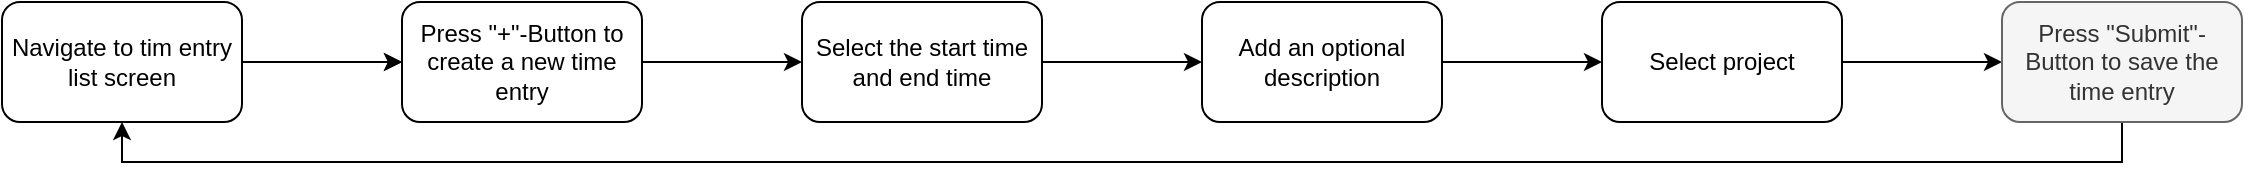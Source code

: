 <mxfile version="21.0.10" type="github">
  <diagram name="Seite-1" id="t6YPCSnxHJcEC_fdzEYf">
    <mxGraphModel dx="1210" dy="566" grid="1" gridSize="10" guides="1" tooltips="1" connect="1" arrows="1" fold="1" page="1" pageScale="1" pageWidth="827" pageHeight="1169" math="0" shadow="0">
      <root>
        <mxCell id="0" />
        <mxCell id="1" parent="0" />
        <mxCell id="SlI7Oe4868T6xrQJ0KUJ-3" value="" style="edgeStyle=orthogonalEdgeStyle;rounded=0;orthogonalLoop=1;jettySize=auto;html=1;" parent="1" source="SlI7Oe4868T6xrQJ0KUJ-1" target="SlI7Oe4868T6xrQJ0KUJ-2" edge="1">
          <mxGeometry relative="1" as="geometry" />
        </mxCell>
        <mxCell id="SlI7Oe4868T6xrQJ0KUJ-12" value="" style="edgeStyle=orthogonalEdgeStyle;rounded=0;orthogonalLoop=1;jettySize=auto;html=1;" parent="1" source="SlI7Oe4868T6xrQJ0KUJ-1" target="SlI7Oe4868T6xrQJ0KUJ-2" edge="1">
          <mxGeometry relative="1" as="geometry" />
        </mxCell>
        <mxCell id="SlI7Oe4868T6xrQJ0KUJ-1" value="Navigate to tim entry list screen" style="rounded=1;whiteSpace=wrap;html=1;" parent="1" vertex="1">
          <mxGeometry x="40" y="210" width="120" height="60" as="geometry" />
        </mxCell>
        <mxCell id="SlI7Oe4868T6xrQJ0KUJ-5" value="" style="edgeStyle=orthogonalEdgeStyle;rounded=0;orthogonalLoop=1;jettySize=auto;html=1;" parent="1" source="SlI7Oe4868T6xrQJ0KUJ-2" target="SlI7Oe4868T6xrQJ0KUJ-4" edge="1">
          <mxGeometry relative="1" as="geometry" />
        </mxCell>
        <mxCell id="SlI7Oe4868T6xrQJ0KUJ-2" value="Press &quot;+&quot;-Button to create a new time entry" style="rounded=1;whiteSpace=wrap;html=1;" parent="1" vertex="1">
          <mxGeometry x="240" y="210" width="120" height="60" as="geometry" />
        </mxCell>
        <mxCell id="SlI7Oe4868T6xrQJ0KUJ-7" value="" style="edgeStyle=orthogonalEdgeStyle;rounded=0;orthogonalLoop=1;jettySize=auto;html=1;" parent="1" source="SlI7Oe4868T6xrQJ0KUJ-4" target="SlI7Oe4868T6xrQJ0KUJ-6" edge="1">
          <mxGeometry relative="1" as="geometry" />
        </mxCell>
        <mxCell id="SlI7Oe4868T6xrQJ0KUJ-4" value="Select the start time and end time" style="whiteSpace=wrap;html=1;rounded=1;" parent="1" vertex="1">
          <mxGeometry x="440" y="210" width="120" height="60" as="geometry" />
        </mxCell>
        <mxCell id="SlI7Oe4868T6xrQJ0KUJ-9" value="" style="edgeStyle=orthogonalEdgeStyle;rounded=0;orthogonalLoop=1;jettySize=auto;html=1;" parent="1" source="SlI7Oe4868T6xrQJ0KUJ-6" target="SlI7Oe4868T6xrQJ0KUJ-8" edge="1">
          <mxGeometry relative="1" as="geometry" />
        </mxCell>
        <mxCell id="SlI7Oe4868T6xrQJ0KUJ-6" value="Add an optional description" style="whiteSpace=wrap;html=1;rounded=1;" parent="1" vertex="1">
          <mxGeometry x="640" y="210" width="120" height="60" as="geometry" />
        </mxCell>
        <mxCell id="SlI7Oe4868T6xrQJ0KUJ-11" value="" style="edgeStyle=orthogonalEdgeStyle;rounded=0;orthogonalLoop=1;jettySize=auto;html=1;" parent="1" source="SlI7Oe4868T6xrQJ0KUJ-8" target="SlI7Oe4868T6xrQJ0KUJ-10" edge="1">
          <mxGeometry relative="1" as="geometry" />
        </mxCell>
        <mxCell id="SlI7Oe4868T6xrQJ0KUJ-8" value="Select project" style="whiteSpace=wrap;html=1;rounded=1;" parent="1" vertex="1">
          <mxGeometry x="840" y="210" width="120" height="60" as="geometry" />
        </mxCell>
        <mxCell id="SlI7Oe4868T6xrQJ0KUJ-16" style="edgeStyle=orthogonalEdgeStyle;rounded=0;orthogonalLoop=1;jettySize=auto;html=1;exitX=0.5;exitY=1;exitDx=0;exitDy=0;entryX=0.5;entryY=1;entryDx=0;entryDy=0;" parent="1" source="SlI7Oe4868T6xrQJ0KUJ-10" target="SlI7Oe4868T6xrQJ0KUJ-1" edge="1">
          <mxGeometry relative="1" as="geometry" />
        </mxCell>
        <mxCell id="SlI7Oe4868T6xrQJ0KUJ-10" value="Press &quot;Submit&quot;-Button to save the time entry" style="whiteSpace=wrap;html=1;rounded=1;fillColor=#f5f5f5;fontColor=#333333;strokeColor=#666666;" parent="1" vertex="1">
          <mxGeometry x="1040" y="210" width="120" height="60" as="geometry" />
        </mxCell>
      </root>
    </mxGraphModel>
  </diagram>
</mxfile>
